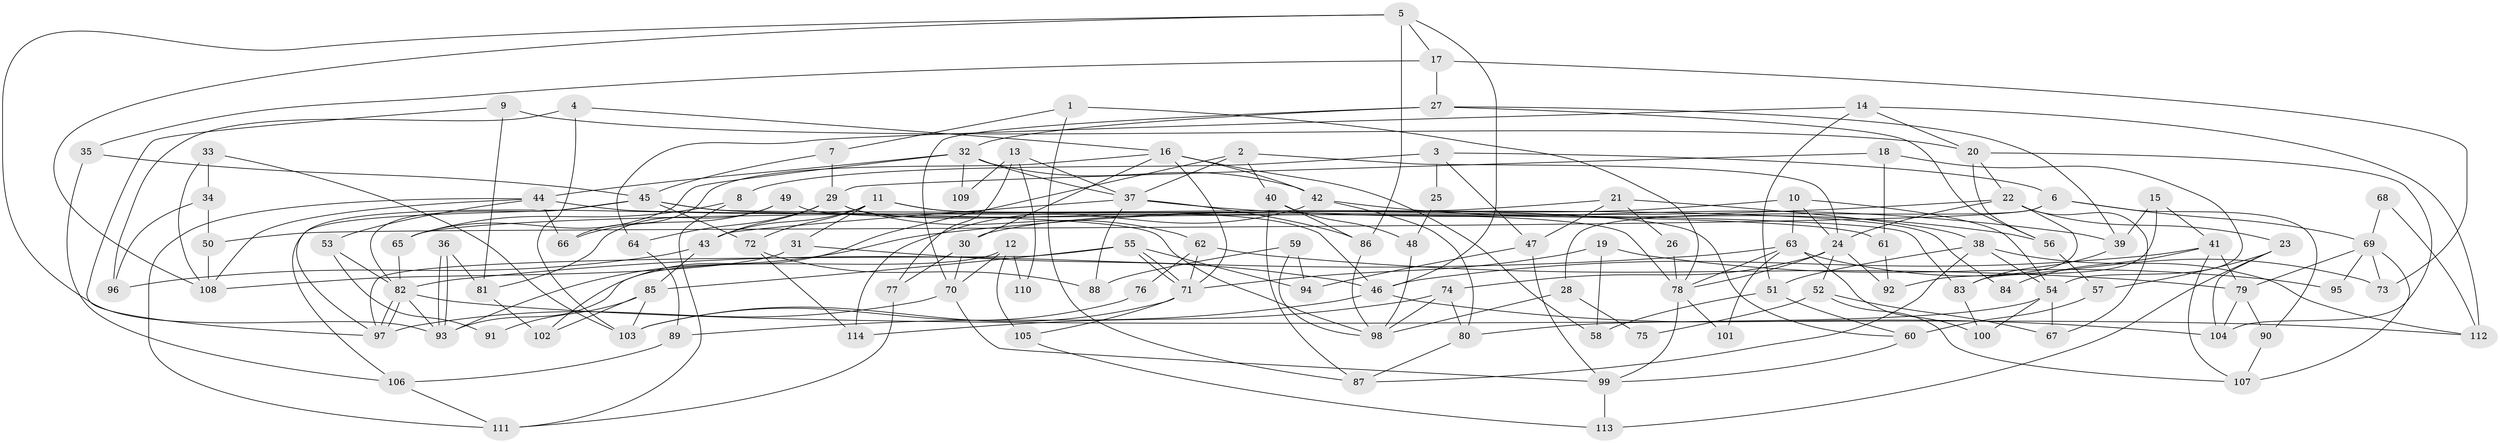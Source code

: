 // coarse degree distribution, {5: 0.20253164556962025, 4: 0.20253164556962025, 6: 0.1518987341772152, 2: 0.08860759493670886, 3: 0.26582278481012656, 8: 0.0379746835443038, 12: 0.012658227848101266, 7: 0.02531645569620253, 9: 0.012658227848101266}
// Generated by graph-tools (version 1.1) at 2025/52/03/04/25 21:52:55]
// undirected, 114 vertices, 228 edges
graph export_dot {
graph [start="1"]
  node [color=gray90,style=filled];
  1;
  2;
  3;
  4;
  5;
  6;
  7;
  8;
  9;
  10;
  11;
  12;
  13;
  14;
  15;
  16;
  17;
  18;
  19;
  20;
  21;
  22;
  23;
  24;
  25;
  26;
  27;
  28;
  29;
  30;
  31;
  32;
  33;
  34;
  35;
  36;
  37;
  38;
  39;
  40;
  41;
  42;
  43;
  44;
  45;
  46;
  47;
  48;
  49;
  50;
  51;
  52;
  53;
  54;
  55;
  56;
  57;
  58;
  59;
  60;
  61;
  62;
  63;
  64;
  65;
  66;
  67;
  68;
  69;
  70;
  71;
  72;
  73;
  74;
  75;
  76;
  77;
  78;
  79;
  80;
  81;
  82;
  83;
  84;
  85;
  86;
  87;
  88;
  89;
  90;
  91;
  92;
  93;
  94;
  95;
  96;
  97;
  98;
  99;
  100;
  101;
  102;
  103;
  104;
  105;
  106;
  107;
  108;
  109;
  110;
  111;
  112;
  113;
  114;
  1 -- 7;
  1 -- 78;
  1 -- 87;
  2 -- 40;
  2 -- 24;
  2 -- 37;
  2 -- 102;
  3 -- 47;
  3 -- 6;
  3 -- 8;
  3 -- 25;
  4 -- 103;
  4 -- 16;
  4 -- 96;
  5 -- 46;
  5 -- 17;
  5 -- 86;
  5 -- 93;
  5 -- 108;
  6 -- 69;
  6 -- 50;
  6 -- 28;
  6 -- 90;
  7 -- 45;
  7 -- 29;
  8 -- 65;
  8 -- 111;
  9 -- 20;
  9 -- 97;
  9 -- 81;
  10 -- 63;
  10 -- 30;
  10 -- 24;
  10 -- 54;
  11 -- 72;
  11 -- 43;
  11 -- 31;
  11 -- 60;
  11 -- 84;
  11 -- 106;
  12 -- 93;
  12 -- 70;
  12 -- 105;
  12 -- 110;
  13 -- 37;
  13 -- 77;
  13 -- 109;
  13 -- 110;
  14 -- 64;
  14 -- 51;
  14 -- 20;
  14 -- 112;
  15 -- 39;
  15 -- 41;
  15 -- 83;
  16 -- 42;
  16 -- 71;
  16 -- 30;
  16 -- 58;
  16 -- 66;
  17 -- 35;
  17 -- 73;
  17 -- 27;
  18 -- 61;
  18 -- 54;
  18 -- 29;
  19 -- 58;
  19 -- 71;
  19 -- 95;
  20 -- 104;
  20 -- 22;
  20 -- 56;
  21 -- 47;
  21 -- 65;
  21 -- 26;
  21 -- 38;
  22 -- 93;
  22 -- 23;
  22 -- 24;
  22 -- 67;
  22 -- 92;
  23 -- 57;
  23 -- 104;
  23 -- 113;
  24 -- 52;
  24 -- 74;
  24 -- 78;
  24 -- 92;
  25 -- 48;
  26 -- 78;
  27 -- 32;
  27 -- 39;
  27 -- 56;
  27 -- 70;
  28 -- 98;
  28 -- 75;
  29 -- 46;
  29 -- 43;
  29 -- 62;
  29 -- 64;
  30 -- 70;
  30 -- 77;
  31 -- 108;
  31 -- 46;
  32 -- 37;
  32 -- 42;
  32 -- 44;
  32 -- 65;
  32 -- 109;
  33 -- 108;
  33 -- 103;
  33 -- 34;
  34 -- 96;
  34 -- 50;
  35 -- 45;
  35 -- 106;
  36 -- 93;
  36 -- 93;
  36 -- 81;
  37 -- 39;
  37 -- 43;
  37 -- 86;
  37 -- 88;
  38 -- 112;
  38 -- 51;
  38 -- 54;
  38 -- 87;
  39 -- 83;
  40 -- 86;
  40 -- 87;
  40 -- 48;
  41 -- 46;
  41 -- 79;
  41 -- 84;
  41 -- 107;
  42 -- 56;
  42 -- 80;
  42 -- 114;
  43 -- 85;
  43 -- 96;
  44 -- 98;
  44 -- 53;
  44 -- 66;
  44 -- 108;
  44 -- 111;
  45 -- 82;
  45 -- 97;
  45 -- 61;
  45 -- 72;
  45 -- 83;
  46 -- 104;
  46 -- 89;
  47 -- 94;
  47 -- 99;
  48 -- 98;
  49 -- 78;
  49 -- 66;
  49 -- 81;
  50 -- 108;
  51 -- 60;
  51 -- 58;
  52 -- 67;
  52 -- 75;
  52 -- 107;
  53 -- 82;
  53 -- 91;
  54 -- 67;
  54 -- 80;
  54 -- 100;
  55 -- 85;
  55 -- 71;
  55 -- 71;
  55 -- 94;
  55 -- 97;
  56 -- 57;
  57 -- 60;
  59 -- 88;
  59 -- 98;
  59 -- 94;
  60 -- 99;
  61 -- 92;
  62 -- 71;
  62 -- 76;
  62 -- 79;
  63 -- 100;
  63 -- 82;
  63 -- 73;
  63 -- 78;
  63 -- 101;
  64 -- 89;
  65 -- 82;
  68 -- 112;
  68 -- 69;
  69 -- 79;
  69 -- 107;
  69 -- 73;
  69 -- 95;
  70 -- 97;
  70 -- 99;
  71 -- 105;
  71 -- 103;
  72 -- 114;
  72 -- 88;
  74 -- 80;
  74 -- 98;
  74 -- 114;
  76 -- 103;
  77 -- 111;
  78 -- 99;
  78 -- 101;
  79 -- 90;
  79 -- 104;
  80 -- 87;
  81 -- 102;
  82 -- 97;
  82 -- 97;
  82 -- 93;
  82 -- 112;
  83 -- 100;
  85 -- 102;
  85 -- 91;
  85 -- 103;
  86 -- 98;
  89 -- 106;
  90 -- 107;
  99 -- 113;
  105 -- 113;
  106 -- 111;
}
